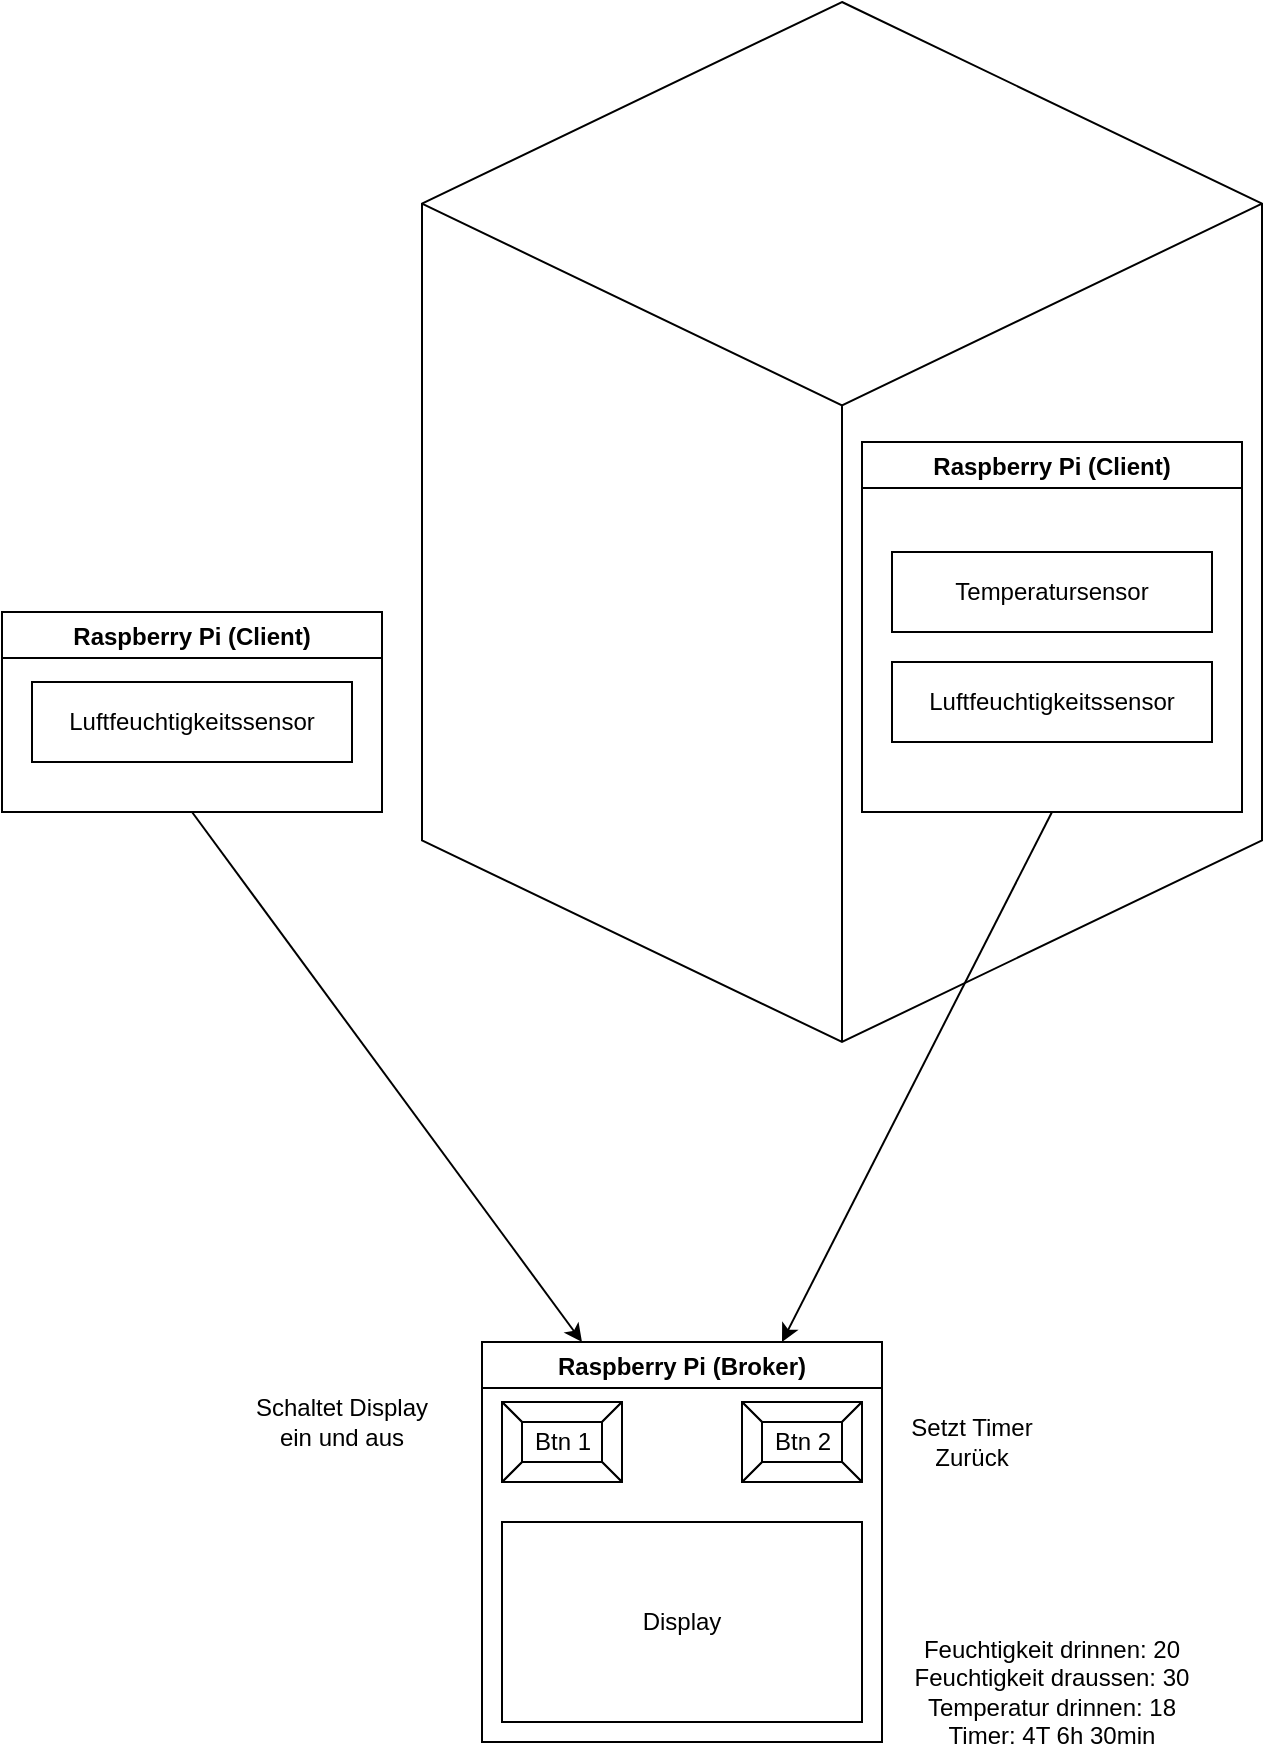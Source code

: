 <mxfile version="13.11.0" type="device"><diagram id="ru1oGCkwf2zaLUhD0wAT" name="Page-1"><mxGraphModel dx="761" dy="1346" grid="1" gridSize="10" guides="1" tooltips="1" connect="1" arrows="1" fold="1" page="1" pageScale="1" pageWidth="827" pageHeight="1169" math="0" shadow="0"><root><mxCell id="0"/><mxCell id="1" parent="0"/><mxCell id="s03NWVmPyWkq4jvJhkKS-2" value="" style="html=1;whiteSpace=wrap;shape=isoCube2;backgroundOutline=1;isoAngle=15;" vertex="1" parent="1"><mxGeometry x="320" y="90" width="420" height="520" as="geometry"/></mxCell><mxCell id="s03NWVmPyWkq4jvJhkKS-5" value="Raspberry Pi (Client)" style="swimlane;" vertex="1" parent="1"><mxGeometry x="540" y="310" width="190" height="185" as="geometry"/></mxCell><mxCell id="s03NWVmPyWkq4jvJhkKS-16" value="Luftfeuchtigkeitssensor" style="rounded=0;whiteSpace=wrap;html=1;" vertex="1" parent="s03NWVmPyWkq4jvJhkKS-5"><mxGeometry x="15" y="110" width="160" height="40" as="geometry"/></mxCell><mxCell id="s03NWVmPyWkq4jvJhkKS-10" value="Raspberry Pi (Broker)" style="swimlane;" vertex="1" parent="1"><mxGeometry x="350" y="760" width="200" height="200" as="geometry"/></mxCell><mxCell id="s03NWVmPyWkq4jvJhkKS-11" value="Display" style="rounded=0;whiteSpace=wrap;html=1;" vertex="1" parent="s03NWVmPyWkq4jvJhkKS-10"><mxGeometry x="10" y="90" width="180" height="100" as="geometry"/></mxCell><mxCell id="s03NWVmPyWkq4jvJhkKS-12" value="Btn 1" style="labelPosition=center;verticalLabelPosition=middle;align=center;html=1;shape=mxgraph.basic.button;dx=10;" vertex="1" parent="s03NWVmPyWkq4jvJhkKS-10"><mxGeometry x="10" y="30" width="60" height="40" as="geometry"/></mxCell><mxCell id="s03NWVmPyWkq4jvJhkKS-13" value="Btn 2" style="labelPosition=center;verticalLabelPosition=middle;align=center;html=1;shape=mxgraph.basic.button;dx=10;" vertex="1" parent="s03NWVmPyWkq4jvJhkKS-10"><mxGeometry x="130" y="30" width="60" height="40" as="geometry"/></mxCell><mxCell id="s03NWVmPyWkq4jvJhkKS-14" value="Raspberry Pi (Client)" style="swimlane;" vertex="1" parent="1"><mxGeometry x="110" y="395" width="190" height="100" as="geometry"/></mxCell><mxCell id="s03NWVmPyWkq4jvJhkKS-20" value="Luftfeuchtigkeitssensor" style="rounded=0;whiteSpace=wrap;html=1;" vertex="1" parent="s03NWVmPyWkq4jvJhkKS-14"><mxGeometry x="15" y="35" width="160" height="40" as="geometry"/></mxCell><mxCell id="s03NWVmPyWkq4jvJhkKS-19" value="Temperatursensor" style="rounded=0;whiteSpace=wrap;html=1;" vertex="1" parent="1"><mxGeometry x="555" y="365" width="160" height="40" as="geometry"/></mxCell><mxCell id="s03NWVmPyWkq4jvJhkKS-22" value="" style="endArrow=classic;html=1;exitX=0.5;exitY=1;exitDx=0;exitDy=0;entryX=0.25;entryY=0;entryDx=0;entryDy=0;" edge="1" parent="1" source="s03NWVmPyWkq4jvJhkKS-14" target="s03NWVmPyWkq4jvJhkKS-10"><mxGeometry width="50" height="50" relative="1" as="geometry"><mxPoint x="430" y="550" as="sourcePoint"/><mxPoint x="480" y="500" as="targetPoint"/></mxGeometry></mxCell><mxCell id="s03NWVmPyWkq4jvJhkKS-23" value="" style="endArrow=classic;html=1;exitX=0.5;exitY=1;exitDx=0;exitDy=0;entryX=0.75;entryY=0;entryDx=0;entryDy=0;" edge="1" parent="1" source="s03NWVmPyWkq4jvJhkKS-5" target="s03NWVmPyWkq4jvJhkKS-10"><mxGeometry width="50" height="50" relative="1" as="geometry"><mxPoint x="520" y="690" as="sourcePoint"/><mxPoint x="570" y="640" as="targetPoint"/></mxGeometry></mxCell><mxCell id="s03NWVmPyWkq4jvJhkKS-24" value="Schaltet Display ein und aus" style="text;html=1;strokeColor=none;fillColor=none;align=center;verticalAlign=middle;whiteSpace=wrap;rounded=0;" vertex="1" parent="1"><mxGeometry x="230" y="790" width="100" height="20" as="geometry"/></mxCell><mxCell id="s03NWVmPyWkq4jvJhkKS-25" value="Setzt Timer Zurück" style="text;html=1;strokeColor=none;fillColor=none;align=center;verticalAlign=middle;whiteSpace=wrap;rounded=0;" vertex="1" parent="1"><mxGeometry x="555" y="800" width="80" height="20" as="geometry"/></mxCell><mxCell id="s03NWVmPyWkq4jvJhkKS-26" value="Feuchtigkeit drinnen: 20&lt;br&gt;Feuchtigkeit draussen: 30&lt;br&gt;Temperatur drinnen: 18&lt;br&gt;Timer: 4T 6h 30min" style="text;html=1;strokeColor=none;fillColor=none;align=center;verticalAlign=middle;whiteSpace=wrap;rounded=0;" vertex="1" parent="1"><mxGeometry x="560" y="900" width="150" height="70" as="geometry"/></mxCell></root></mxGraphModel></diagram></mxfile>
